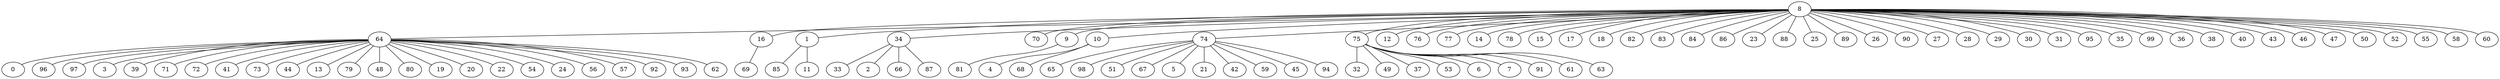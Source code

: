 graph abstract {
	64 -- {0 96 97 3 39 71 72 41 73 44 13 79 48 80 19 20 22 54 24 56 57 92 93 62 }
	16 -- {69 }
	1 -- {85 11 }
	34 -- {33 2 66 87 }
	8 -- {64 1 70 9 10 74 75 12 76 77 14 78 15 16 17 18 82 83 84 86 23 88 25 89 26 90 27 28 29 30 31 95 34 35 99 36 38 40 43 46 47 50 52 55 58 60 }
	9 -- {81 }
	10 -- {4 68 }
	74 -- {65 98 51 67 5 21 42 59 45 94 }
	75 -- {32 49 37 53 6 7 91 61 63 }
}
